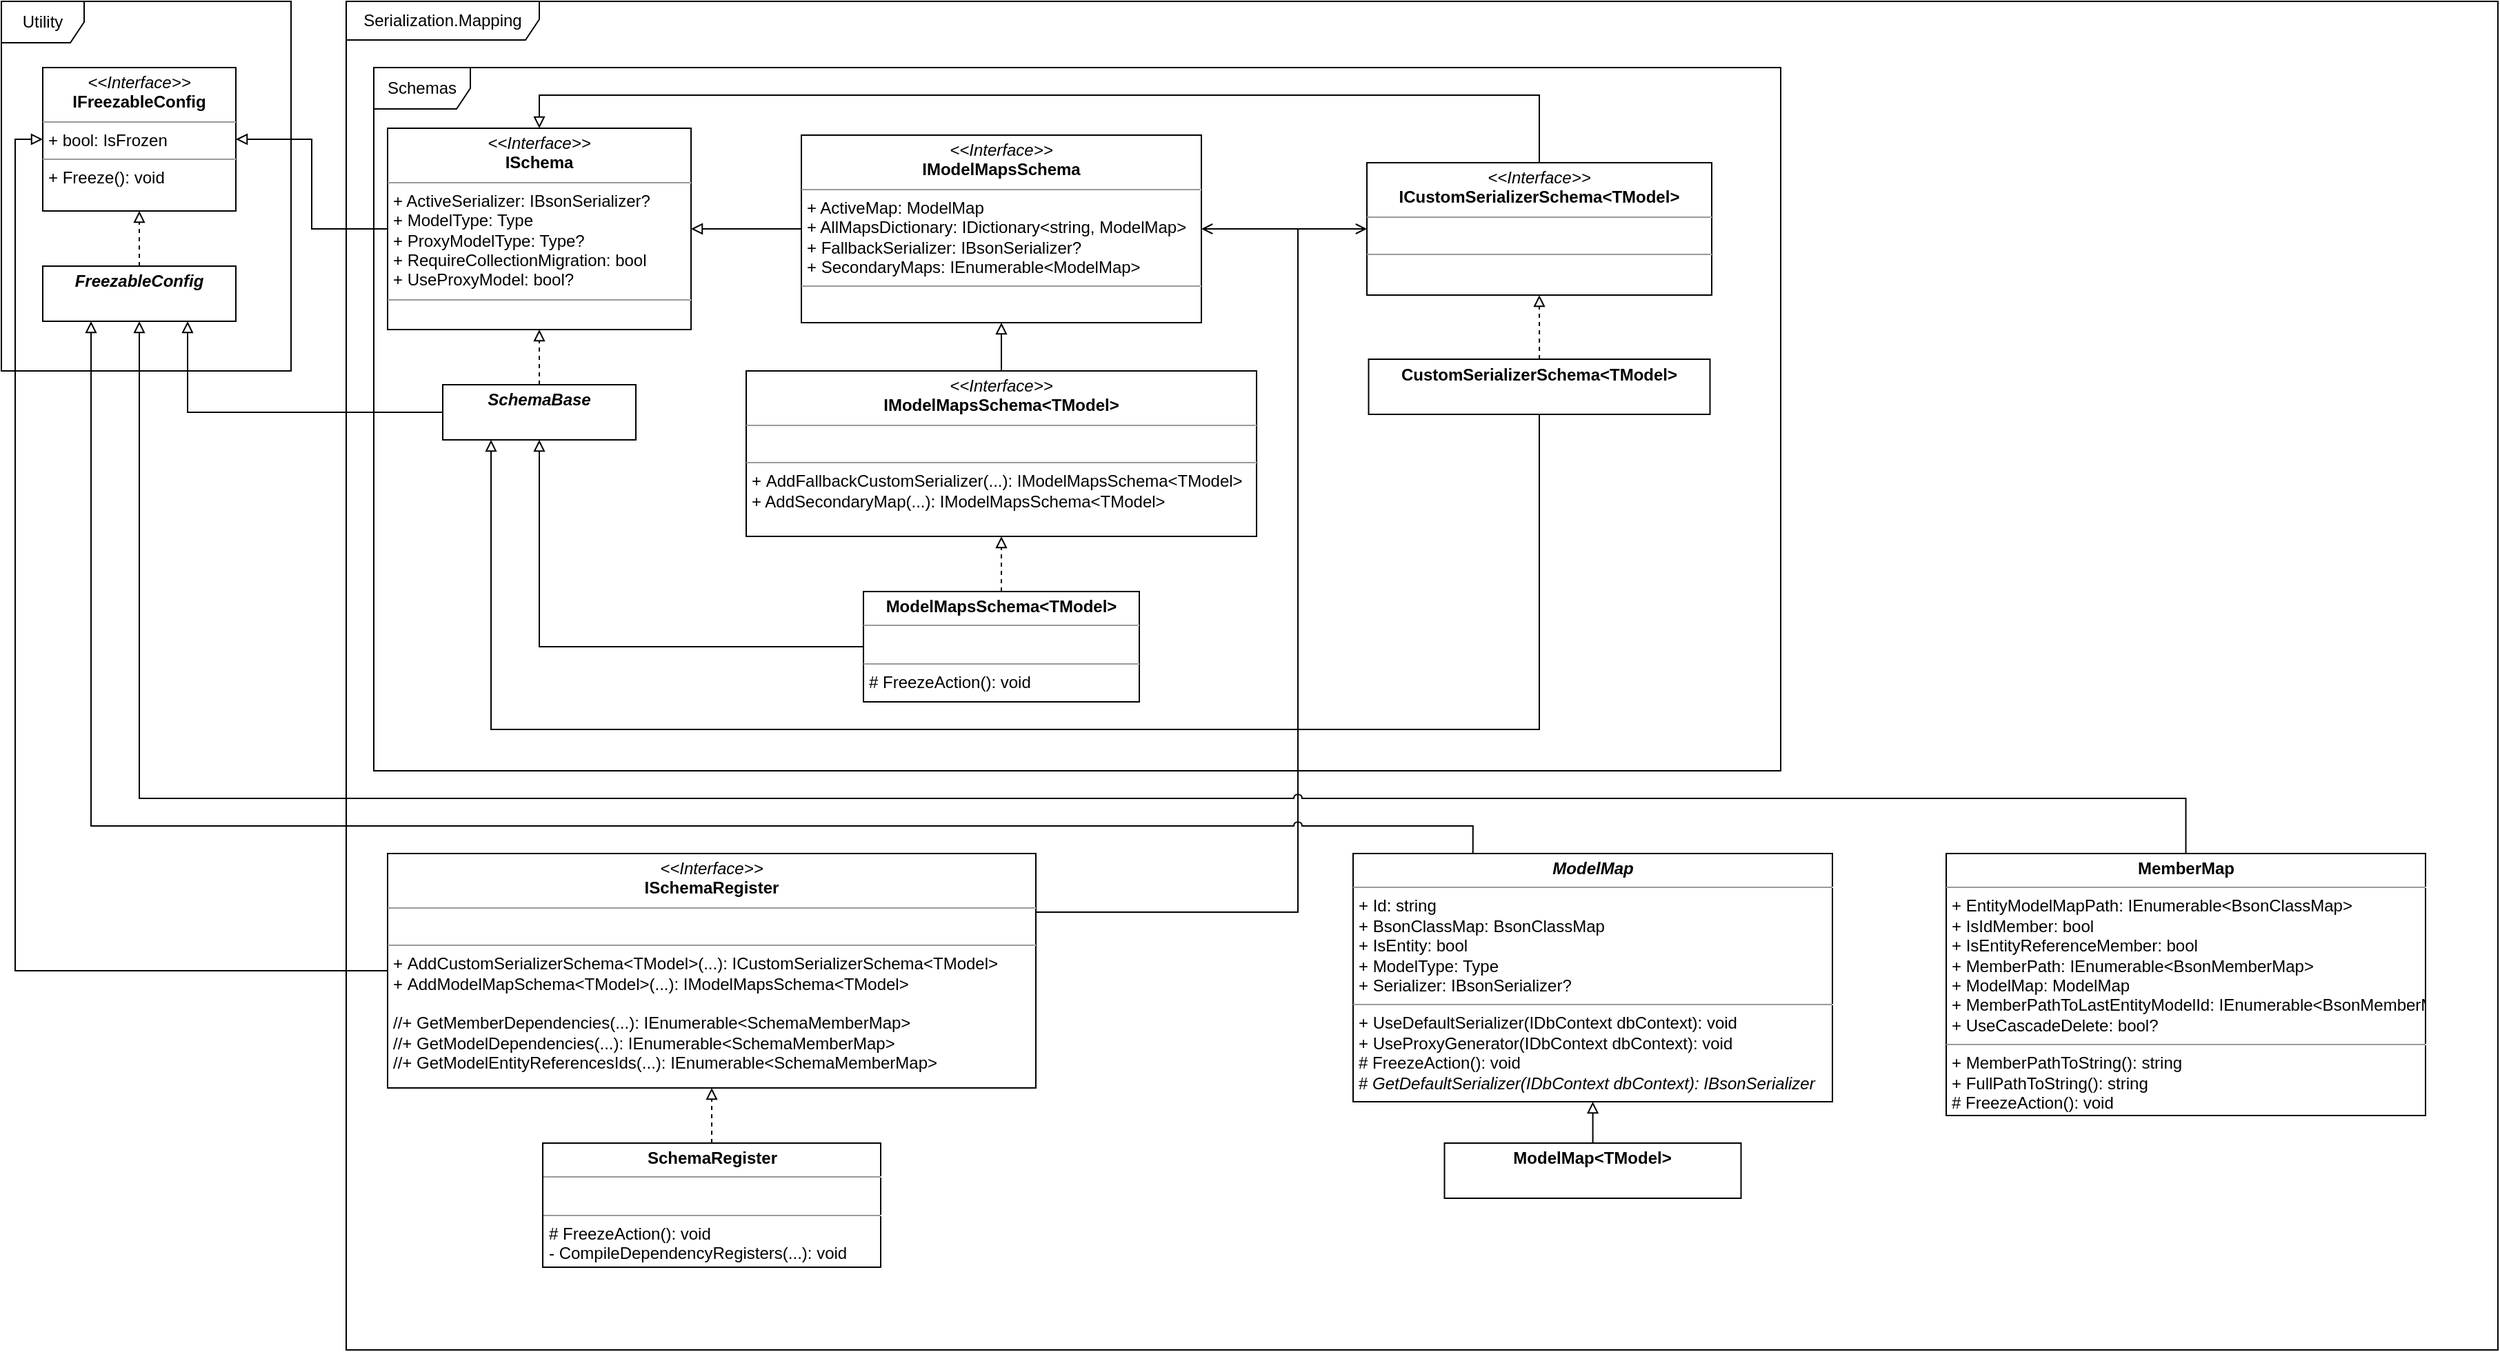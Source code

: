 <mxfile version="13.7.9" type="device"><diagram name="Page-1" id="6133507b-19e7-1e82-6fc7-422aa6c4b21f"><mxGraphModel dx="2565" dy="1485" grid="1" gridSize="10" guides="1" tooltips="1" connect="1" arrows="1" fold="1" page="1" pageScale="1" pageWidth="1100" pageHeight="850" background="#ffffff" math="0" shadow="0"><root><mxCell id="0"/><mxCell id="1" parent="0"/><mxCell id="KA05i59-n3-trmAXAojr-8" value="Utility" style="shape=umlFrame;whiteSpace=wrap;html=1;" vertex="1" parent="1"><mxGeometry x="40" y="62" width="210" height="268" as="geometry"/></mxCell><mxCell id="KA05i59-n3-trmAXAojr-5" value="&lt;p style=&quot;margin: 0px ; margin-top: 4px ; text-align: center&quot;&gt;&lt;i&gt;&amp;lt;&amp;lt;Interface&amp;gt;&amp;gt;&lt;/i&gt;&lt;br&gt;&lt;b&gt;IFreezableConfig&lt;/b&gt;&lt;/p&gt;&lt;hr size=&quot;1&quot;&gt;&lt;p style=&quot;margin: 0px ; margin-left: 4px&quot;&gt;+ bool: IsFrozen&lt;br&gt;&lt;/p&gt;&lt;hr size=&quot;1&quot;&gt;&lt;p style=&quot;margin: 0px ; margin-left: 4px&quot;&gt;+ Freeze(): void&lt;br&gt;&lt;/p&gt;" style="verticalAlign=top;align=left;overflow=fill;fontSize=12;fontFamily=Helvetica;html=1;" vertex="1" parent="1"><mxGeometry x="70" y="110" width="140" height="104" as="geometry"/></mxCell><mxCell id="KA05i59-n3-trmAXAojr-7" style="edgeStyle=orthogonalEdgeStyle;rounded=0;orthogonalLoop=1;jettySize=auto;html=1;endArrow=block;endFill=0;dashed=1;" edge="1" parent="1" source="KA05i59-n3-trmAXAojr-6" target="KA05i59-n3-trmAXAojr-5"><mxGeometry relative="1" as="geometry"/></mxCell><mxCell id="KA05i59-n3-trmAXAojr-6" value="&lt;p style=&quot;text-align: center ; margin: 4px 0px 0px&quot;&gt;&lt;b&gt;&lt;i&gt;FreezableConfig&lt;/i&gt;&lt;/b&gt;&lt;br&gt;&lt;/p&gt;" style="verticalAlign=top;align=left;overflow=fill;fontSize=12;fontFamily=Helvetica;html=1;" vertex="1" parent="1"><mxGeometry x="70" y="254" width="140" height="40" as="geometry"/></mxCell><mxCell id="KA05i59-n3-trmAXAojr-9" value="Serialization.Mapping" style="shape=umlFrame;whiteSpace=wrap;html=1;width=140;height=28;" vertex="1" parent="1"><mxGeometry x="290" y="62" width="1560" height="978" as="geometry"/></mxCell><mxCell id="KA05i59-n3-trmAXAojr-10" value="Schemas" style="shape=umlFrame;whiteSpace=wrap;html=1;width=70;height=30;" vertex="1" parent="1"><mxGeometry x="310" y="110" width="1020" height="510" as="geometry"/></mxCell><mxCell id="KA05i59-n3-trmAXAojr-12" style="edgeStyle=orthogonalEdgeStyle;rounded=0;orthogonalLoop=1;jettySize=auto;html=1;endArrow=block;endFill=0;" edge="1" parent="1" source="KA05i59-n3-trmAXAojr-11" target="KA05i59-n3-trmAXAojr-5"><mxGeometry relative="1" as="geometry"/></mxCell><mxCell id="KA05i59-n3-trmAXAojr-11" value="&lt;p style=&quot;margin: 0px ; margin-top: 4px ; text-align: center&quot;&gt;&lt;i&gt;&amp;lt;&amp;lt;Interface&amp;gt;&amp;gt;&lt;/i&gt;&lt;br&gt;&lt;b&gt;ISchema&lt;/b&gt;&lt;br&gt;&lt;/p&gt;&lt;hr size=&quot;1&quot;&gt;&lt;p style=&quot;margin: 0px ; margin-left: 4px&quot;&gt;&lt;span&gt;+ ActiveSerializer:&amp;nbsp;IBsonSerializer?&lt;/span&gt;&lt;br&gt;&lt;/p&gt;&lt;p style=&quot;margin: 0px ; margin-left: 4px&quot;&gt;+ ModelType: Type&lt;/p&gt;&lt;p style=&quot;margin: 0px ; margin-left: 4px&quot;&gt;+ ProxyModelType: Type?&lt;/p&gt;&lt;p style=&quot;margin: 0px ; margin-left: 4px&quot;&gt;&lt;span&gt;+ RequireCollectionMigration: bool&lt;/span&gt;&lt;/p&gt;&lt;p style=&quot;margin: 0px ; margin-left: 4px&quot;&gt;+ UseProxyModel: bool?&lt;/p&gt;&lt;hr size=&quot;1&quot;&gt;&lt;p style=&quot;margin: 0px ; margin-left: 4px&quot;&gt;&lt;br&gt;&lt;/p&gt;" style="verticalAlign=top;align=left;overflow=fill;fontSize=12;fontFamily=Helvetica;html=1;" vertex="1" parent="1"><mxGeometry x="320" y="154" width="220" height="146" as="geometry"/></mxCell><mxCell id="KA05i59-n3-trmAXAojr-13" style="edgeStyle=orthogonalEdgeStyle;rounded=0;orthogonalLoop=1;jettySize=auto;html=1;endArrow=block;endFill=0;dashed=1;" edge="1" parent="1" source="KA05i59-n3-trmAXAojr-14" target="KA05i59-n3-trmAXAojr-11"><mxGeometry relative="1" as="geometry"><mxPoint x="430" y="300" as="targetPoint"/></mxGeometry></mxCell><mxCell id="KA05i59-n3-trmAXAojr-14" value="&lt;p style=&quot;text-align: center ; margin: 4px 0px 0px&quot;&gt;&lt;b&gt;&lt;i&gt;SchemaBase&lt;/i&gt;&lt;/b&gt;&lt;br&gt;&lt;/p&gt;" style="verticalAlign=top;align=left;overflow=fill;fontSize=12;fontFamily=Helvetica;html=1;" vertex="1" parent="1"><mxGeometry x="360" y="340" width="140" height="40" as="geometry"/></mxCell><mxCell id="KA05i59-n3-trmAXAojr-15" style="edgeStyle=orthogonalEdgeStyle;rounded=0;orthogonalLoop=1;jettySize=auto;html=1;endArrow=block;endFill=0;entryX=0.75;entryY=1;entryDx=0;entryDy=0;" edge="1" parent="1" source="KA05i59-n3-trmAXAojr-14" target="KA05i59-n3-trmAXAojr-6"><mxGeometry relative="1" as="geometry"><mxPoint x="330" y="237" as="sourcePoint"/><mxPoint x="220" y="172" as="targetPoint"/></mxGeometry></mxCell><mxCell id="KA05i59-n3-trmAXAojr-17" style="edgeStyle=orthogonalEdgeStyle;rounded=0;orthogonalLoop=1;jettySize=auto;html=1;endArrow=block;endFill=0;" edge="1" parent="1" source="KA05i59-n3-trmAXAojr-16" target="KA05i59-n3-trmAXAojr-11"><mxGeometry relative="1" as="geometry"/></mxCell><mxCell id="KA05i59-n3-trmAXAojr-16" value="&lt;p style=&quot;margin: 0px ; margin-top: 4px ; text-align: center&quot;&gt;&lt;i&gt;&amp;lt;&amp;lt;Interface&amp;gt;&amp;gt;&lt;/i&gt;&lt;br&gt;&lt;b&gt;IModelMapsSchema&lt;/b&gt;&lt;br&gt;&lt;/p&gt;&lt;hr size=&quot;1&quot;&gt;&lt;p style=&quot;margin: 0px ; margin-left: 4px&quot;&gt;+ ActiveMap: ModelMap&lt;/p&gt;&lt;p style=&quot;margin: 0px ; margin-left: 4px&quot;&gt;+ AllMapsDictionary:&amp;nbsp;IDictionary&amp;lt;string, ModelMap&amp;gt;&lt;br&gt;&lt;/p&gt;&lt;p style=&quot;margin: 0px ; margin-left: 4px&quot;&gt;+ FallbackSerializer:&amp;nbsp;IBsonSerializer?&lt;br&gt;&lt;/p&gt;&lt;p style=&quot;margin: 0px ; margin-left: 4px&quot;&gt;+ SecondaryMaps:&amp;nbsp;IEnumerable&amp;lt;ModelMap&amp;gt;&lt;/p&gt;&lt;hr size=&quot;1&quot;&gt;&lt;p style=&quot;margin: 0px ; margin-left: 4px&quot;&gt;&lt;br&gt;&lt;/p&gt;" style="verticalAlign=top;align=left;overflow=fill;fontSize=12;fontFamily=Helvetica;html=1;" vertex="1" parent="1"><mxGeometry x="620" y="159" width="290" height="136" as="geometry"/></mxCell><mxCell id="KA05i59-n3-trmAXAojr-19" style="edgeStyle=orthogonalEdgeStyle;rounded=0;orthogonalLoop=1;jettySize=auto;html=1;endArrow=block;endFill=0;" edge="1" parent="1" source="KA05i59-n3-trmAXAojr-18" target="KA05i59-n3-trmAXAojr-16"><mxGeometry relative="1" as="geometry"/></mxCell><mxCell id="KA05i59-n3-trmAXAojr-18" value="&lt;p style=&quot;margin: 0px ; margin-top: 4px ; text-align: center&quot;&gt;&lt;i&gt;&amp;lt;&amp;lt;Interface&amp;gt;&amp;gt;&lt;/i&gt;&lt;br&gt;&lt;b&gt;IModelMapsSchema&amp;lt;TModel&amp;gt;&lt;/b&gt;&lt;br&gt;&lt;/p&gt;&lt;hr size=&quot;1&quot;&gt;&lt;p style=&quot;margin: 0px ; margin-left: 4px&quot;&gt;&lt;br&gt;&lt;/p&gt;&lt;hr size=&quot;1&quot;&gt;&lt;p style=&quot;margin: 0px ; margin-left: 4px&quot;&gt;+&amp;nbsp;&lt;span&gt;AddFallbackCustomSerializer(&lt;/span&gt;&lt;span&gt;...): IModelMapsSchema&amp;lt;TModel&amp;gt;&lt;/span&gt;&lt;/p&gt;&lt;p style=&quot;margin: 0px ; margin-left: 4px&quot;&gt;&lt;span&gt;+ AddSecondaryMap(...): IModelMapsSchema&amp;lt;TModel&amp;gt;&lt;/span&gt;&lt;/p&gt;" style="verticalAlign=top;align=left;overflow=fill;fontSize=12;fontFamily=Helvetica;html=1;" vertex="1" parent="1"><mxGeometry x="580" y="330" width="370" height="120" as="geometry"/></mxCell><mxCell id="KA05i59-n3-trmAXAojr-22" style="edgeStyle=orthogonalEdgeStyle;rounded=0;orthogonalLoop=1;jettySize=auto;html=1;endArrow=block;endFill=0;" edge="1" parent="1" source="KA05i59-n3-trmAXAojr-37" target="KA05i59-n3-trmAXAojr-14"><mxGeometry relative="1" as="geometry"><mxPoint x="657.5" y="510" as="sourcePoint"/></mxGeometry></mxCell><mxCell id="KA05i59-n3-trmAXAojr-21" style="edgeStyle=orthogonalEdgeStyle;rounded=0;orthogonalLoop=1;jettySize=auto;html=1;endArrow=block;endFill=0;dashed=1;" edge="1" parent="1" source="KA05i59-n3-trmAXAojr-37" target="KA05i59-n3-trmAXAojr-18"><mxGeometry relative="1" as="geometry"><mxPoint x="440" y="310" as="targetPoint"/><mxPoint x="765" y="490" as="sourcePoint"/></mxGeometry></mxCell><mxCell id="KA05i59-n3-trmAXAojr-24" style="edgeStyle=orthogonalEdgeStyle;rounded=0;orthogonalLoop=1;jettySize=auto;html=1;entryX=0.5;entryY=0;entryDx=0;entryDy=0;endArrow=block;endFill=0;exitX=0.5;exitY=0;exitDx=0;exitDy=0;" edge="1" parent="1" source="KA05i59-n3-trmAXAojr-23" target="KA05i59-n3-trmAXAojr-11"><mxGeometry relative="1" as="geometry"><Array as="points"><mxPoint x="1155" y="130"/><mxPoint x="430" y="130"/></Array></mxGeometry></mxCell><mxCell id="KA05i59-n3-trmAXAojr-23" value="&lt;p style=&quot;margin: 0px ; margin-top: 4px ; text-align: center&quot;&gt;&lt;i&gt;&amp;lt;&amp;lt;Interface&amp;gt;&amp;gt;&lt;/i&gt;&lt;br&gt;&lt;b&gt;ICustomSerializerSchema&amp;lt;TModel&amp;gt;&lt;/b&gt;&lt;br&gt;&lt;/p&gt;&lt;hr size=&quot;1&quot;&gt;&lt;p style=&quot;margin: 0px ; margin-left: 4px&quot;&gt;&lt;br&gt;&lt;/p&gt;&lt;hr size=&quot;1&quot;&gt;&lt;p style=&quot;margin: 0px ; margin-left: 4px&quot;&gt;&lt;br&gt;&lt;/p&gt;" style="verticalAlign=top;align=left;overflow=fill;fontSize=12;fontFamily=Helvetica;html=1;" vertex="1" parent="1"><mxGeometry x="1030" y="179" width="250" height="96" as="geometry"/></mxCell><mxCell id="KA05i59-n3-trmAXAojr-26" style="edgeStyle=orthogonalEdgeStyle;rounded=0;orthogonalLoop=1;jettySize=auto;html=1;endArrow=block;endFill=0;dashed=1;" edge="1" parent="1" source="KA05i59-n3-trmAXAojr-25" target="KA05i59-n3-trmAXAojr-23"><mxGeometry relative="1" as="geometry"/></mxCell><mxCell id="KA05i59-n3-trmAXAojr-27" style="edgeStyle=orthogonalEdgeStyle;rounded=0;orthogonalLoop=1;jettySize=auto;html=1;exitX=0.5;exitY=1;exitDx=0;exitDy=0;entryX=0.25;entryY=1;entryDx=0;entryDy=0;endArrow=block;endFill=0;" edge="1" parent="1" source="KA05i59-n3-trmAXAojr-25" target="KA05i59-n3-trmAXAojr-14"><mxGeometry relative="1" as="geometry"><Array as="points"><mxPoint x="1155" y="590"/><mxPoint x="395" y="590"/></Array></mxGeometry></mxCell><mxCell id="KA05i59-n3-trmAXAojr-25" value="&lt;p style=&quot;text-align: center ; margin: 4px 0px 0px&quot;&gt;&lt;b&gt;CustomSerializerSchema&amp;lt;TModel&amp;gt;&lt;/b&gt;&lt;br&gt;&lt;/p&gt;" style="verticalAlign=top;align=left;overflow=fill;fontSize=12;fontFamily=Helvetica;html=1;" vertex="1" parent="1"><mxGeometry x="1031.25" y="321.5" width="247.5" height="40" as="geometry"/></mxCell><mxCell id="KA05i59-n3-trmAXAojr-29" style="edgeStyle=orthogonalEdgeStyle;rounded=0;orthogonalLoop=1;jettySize=auto;html=1;entryX=0;entryY=0.5;entryDx=0;entryDy=0;endArrow=block;endFill=0;" edge="1" parent="1" source="KA05i59-n3-trmAXAojr-28" target="KA05i59-n3-trmAXAojr-5"><mxGeometry relative="1" as="geometry"/></mxCell><mxCell id="KA05i59-n3-trmAXAojr-30" style="edgeStyle=orthogonalEdgeStyle;rounded=0;orthogonalLoop=1;jettySize=auto;html=1;exitX=1;exitY=0.25;exitDx=0;exitDy=0;entryX=0;entryY=0.5;entryDx=0;entryDy=0;endArrow=open;endFill=0;" edge="1" parent="1" source="KA05i59-n3-trmAXAojr-28" target="KA05i59-n3-trmAXAojr-23"><mxGeometry relative="1" as="geometry"><Array as="points"><mxPoint x="980" y="723"/><mxPoint x="980" y="227"/></Array></mxGeometry></mxCell><mxCell id="KA05i59-n3-trmAXAojr-32" style="edgeStyle=orthogonalEdgeStyle;rounded=0;orthogonalLoop=1;jettySize=auto;html=1;exitX=1;exitY=0.25;exitDx=0;exitDy=0;entryX=1;entryY=0.5;entryDx=0;entryDy=0;endArrow=open;endFill=0;" edge="1" parent="1" source="KA05i59-n3-trmAXAojr-28" target="KA05i59-n3-trmAXAojr-16"><mxGeometry relative="1" as="geometry"><Array as="points"><mxPoint x="980" y="723"/><mxPoint x="980" y="227"/></Array></mxGeometry></mxCell><mxCell id="KA05i59-n3-trmAXAojr-28" value="&lt;p style=&quot;margin: 0px ; margin-top: 4px ; text-align: center&quot;&gt;&lt;i&gt;&amp;lt;&amp;lt;Interface&amp;gt;&amp;gt;&lt;/i&gt;&lt;br&gt;&lt;b&gt;ISchemaRegister&lt;/b&gt;&lt;br&gt;&lt;/p&gt;&lt;hr size=&quot;1&quot;&gt;&lt;p style=&quot;margin: 0px ; margin-left: 4px&quot;&gt;&lt;br&gt;&lt;/p&gt;&lt;hr size=&quot;1&quot;&gt;&lt;p style=&quot;margin: 0px ; margin-left: 4px&quot;&gt;+&amp;nbsp;AddCustomSerializerSchema&amp;lt;TModel&amp;gt;(...):&amp;nbsp;ICustomSerializerSchema&amp;lt;TModel&amp;gt;&lt;/p&gt;&lt;p style=&quot;margin: 0px ; margin-left: 4px&quot;&gt;+&amp;nbsp;AddModelMapSchema&amp;lt;TModel&amp;gt;(...):&amp;nbsp;IModelMapsSchema&amp;lt;TModel&amp;gt;&lt;/p&gt;&lt;p style=&quot;margin: 0px ; margin-left: 4px&quot;&gt;&lt;br&gt;&lt;/p&gt;&lt;p style=&quot;margin: 0px ; margin-left: 4px&quot;&gt;//+&amp;nbsp;GetMemberDependencies(...):&amp;nbsp;IEnumerable&amp;lt;SchemaMemberMap&amp;gt;&lt;/p&gt;&lt;p style=&quot;margin: 0px ; margin-left: 4px&quot;&gt;//+&amp;nbsp;GetModelDependencies(...):&amp;nbsp;IEnumerable&amp;lt;SchemaMemberMap&amp;gt;&lt;/p&gt;&lt;p style=&quot;margin: 0px ; margin-left: 4px&quot;&gt;//+&amp;nbsp;GetModelEntityReferencesIds(...):&amp;nbsp;IEnumerable&amp;lt;SchemaMemberMap&amp;gt;&lt;/p&gt;" style="verticalAlign=top;align=left;overflow=fill;fontSize=12;fontFamily=Helvetica;html=1;" vertex="1" parent="1"><mxGeometry x="320" y="680" width="470" height="170" as="geometry"/></mxCell><mxCell id="KA05i59-n3-trmAXAojr-38" style="edgeStyle=orthogonalEdgeStyle;rounded=0;orthogonalLoop=1;jettySize=auto;html=1;exitX=0.25;exitY=0;exitDx=0;exitDy=0;entryX=0.25;entryY=1;entryDx=0;entryDy=0;endArrow=block;endFill=0;jumpStyle=arc;" edge="1" parent="1" source="KA05i59-n3-trmAXAojr-33" target="KA05i59-n3-trmAXAojr-6"><mxGeometry relative="1" as="geometry"><Array as="points"><mxPoint x="1107" y="660"/><mxPoint x="105" y="660"/></Array></mxGeometry></mxCell><mxCell id="KA05i59-n3-trmAXAojr-33" value="&lt;p style=&quot;margin: 0px ; margin-top: 4px ; text-align: center&quot;&gt;&lt;b&gt;&lt;i&gt;ModelMap&lt;/i&gt;&lt;/b&gt;&lt;br&gt;&lt;/p&gt;&lt;hr size=&quot;1&quot;&gt;&lt;p style=&quot;margin: 0px ; margin-left: 4px&quot;&gt;+ Id: string&lt;/p&gt;&lt;p style=&quot;margin: 0px ; margin-left: 4px&quot;&gt;+&amp;nbsp;BsonClassMap:&amp;nbsp;BsonClassMap&lt;/p&gt;&lt;p style=&quot;margin: 0px ; margin-left: 4px&quot;&gt;+&amp;nbsp;IsEntity: bool&lt;/p&gt;&lt;p style=&quot;margin: 0px ; margin-left: 4px&quot;&gt;+ ModelType: Type&lt;/p&gt;&lt;p style=&quot;margin: 0px ; margin-left: 4px&quot;&gt;+ Serializer: IBsonSerializer?&lt;/p&gt;&lt;hr size=&quot;1&quot;&gt;&lt;p style=&quot;margin: 0px ; margin-left: 4px&quot;&gt;+ UseDefaultSerializer(IDbContext dbContext): void&lt;/p&gt;&lt;p style=&quot;margin: 0px ; margin-left: 4px&quot;&gt;+&amp;nbsp;UseProxyGenerator(IDbContext dbContext): void&lt;/p&gt;&lt;p style=&quot;margin: 0px ; margin-left: 4px&quot;&gt;# FreezeAction(): void&lt;br&gt;&lt;/p&gt;&lt;p style=&quot;margin: 0px ; margin-left: 4px&quot;&gt;#&amp;nbsp;&lt;i&gt;GetDefaultSerializer(IDbContext dbContext): IBsonSerializer&lt;/i&gt;&lt;/p&gt;" style="verticalAlign=top;align=left;overflow=fill;fontSize=12;fontFamily=Helvetica;html=1;" vertex="1" parent="1"><mxGeometry x="1020" y="680" width="347.5" height="180" as="geometry"/></mxCell><mxCell id="KA05i59-n3-trmAXAojr-35" style="edgeStyle=orthogonalEdgeStyle;rounded=0;orthogonalLoop=1;jettySize=auto;html=1;endArrow=block;endFill=0;" edge="1" parent="1" source="KA05i59-n3-trmAXAojr-34" target="KA05i59-n3-trmAXAojr-33"><mxGeometry relative="1" as="geometry"/></mxCell><mxCell id="KA05i59-n3-trmAXAojr-34" value="&lt;p style=&quot;text-align: center ; margin: 4px 0px 0px&quot;&gt;&lt;b&gt;ModelMap&amp;lt;TModel&amp;gt;&lt;/b&gt;&lt;br&gt;&lt;/p&gt;" style="verticalAlign=top;align=left;overflow=fill;fontSize=12;fontFamily=Helvetica;html=1;" vertex="1" parent="1"><mxGeometry x="1086.25" y="890" width="215" height="40" as="geometry"/></mxCell><mxCell id="KA05i59-n3-trmAXAojr-37" value="&lt;p style=&quot;margin: 0px ; margin-top: 4px ; text-align: center&quot;&gt;&lt;b&gt;ModelMapsSchema&amp;lt;TModel&amp;gt;&lt;/b&gt;&lt;br&gt;&lt;/p&gt;&lt;hr size=&quot;1&quot;&gt;&lt;p style=&quot;margin: 0px ; margin-left: 4px&quot;&gt;&lt;br&gt;&lt;/p&gt;&lt;hr size=&quot;1&quot;&gt;&lt;p style=&quot;margin: 0px ; margin-left: 4px&quot;&gt;# FreezeAction(): void&lt;/p&gt;" style="verticalAlign=top;align=left;overflow=fill;fontSize=12;fontFamily=Helvetica;html=1;" vertex="1" parent="1"><mxGeometry x="665" y="490" width="200" height="80" as="geometry"/></mxCell><mxCell id="KA05i59-n3-trmAXAojr-42" style="edgeStyle=orthogonalEdgeStyle;rounded=0;jumpStyle=arc;orthogonalLoop=1;jettySize=auto;html=1;entryX=0.5;entryY=1;entryDx=0;entryDy=0;endArrow=block;endFill=0;" edge="1" parent="1" source="KA05i59-n3-trmAXAojr-39" target="KA05i59-n3-trmAXAojr-6"><mxGeometry relative="1" as="geometry"><Array as="points"><mxPoint x="1624" y="640"/><mxPoint x="140" y="640"/></Array></mxGeometry></mxCell><mxCell id="KA05i59-n3-trmAXAojr-39" value="&lt;p style=&quot;margin: 0px ; margin-top: 4px ; text-align: center&quot;&gt;&lt;b&gt;MemberMap&lt;/b&gt;&lt;br&gt;&lt;/p&gt;&lt;hr size=&quot;1&quot;&gt;&lt;p style=&quot;margin: 0px ; margin-left: 4px&quot;&gt;+ EntityModelMapPath:&amp;nbsp;IEnumerable&amp;lt;BsonClassMap&amp;gt;&lt;br&gt;&lt;/p&gt;&lt;p style=&quot;margin: 0px ; margin-left: 4px&quot;&gt;+&amp;nbsp;IsIdMember: bool&lt;/p&gt;&lt;p style=&quot;margin: 0px ; margin-left: 4px&quot;&gt;+&amp;nbsp;IsEntityReferenceMember: bool&lt;/p&gt;&lt;p style=&quot;margin: 0px ; margin-left: 4px&quot;&gt;+&amp;nbsp;MemberPath:&amp;nbsp;IEnumerable&amp;lt;BsonMemberMap&amp;gt;&lt;/p&gt;&lt;p style=&quot;margin: 0px ; margin-left: 4px&quot;&gt;+&amp;nbsp;ModelMap:&amp;nbsp;ModelMap&lt;/p&gt;&lt;p style=&quot;margin: 0px ; margin-left: 4px&quot;&gt;+&amp;nbsp;MemberPathToLastEntityModelId:&amp;nbsp;IEnumerable&amp;lt;BsonMemberMap&amp;gt;&lt;/p&gt;&lt;p style=&quot;margin: 0px ; margin-left: 4px&quot;&gt;+&amp;nbsp;UseCascadeDelete: bool?&lt;/p&gt;&lt;hr size=&quot;1&quot;&gt;&lt;p style=&quot;margin: 0px ; margin-left: 4px&quot;&gt;+ MemberPathToString(): string&lt;br&gt;&lt;/p&gt;&lt;p style=&quot;margin: 0px ; margin-left: 4px&quot;&gt;+&amp;nbsp;FullPathToString(): string&lt;/p&gt;&lt;p style=&quot;margin: 0px ; margin-left: 4px&quot;&gt;#&amp;nbsp;FreezeAction(): void&lt;/p&gt;" style="verticalAlign=top;align=left;overflow=fill;fontSize=12;fontFamily=Helvetica;html=1;" vertex="1" parent="1"><mxGeometry x="1450" y="680" width="347.5" height="190" as="geometry"/></mxCell><mxCell id="KA05i59-n3-trmAXAojr-41" style="edgeStyle=orthogonalEdgeStyle;rounded=0;jumpStyle=arc;orthogonalLoop=1;jettySize=auto;html=1;endArrow=block;endFill=0;dashed=1;" edge="1" parent="1" source="KA05i59-n3-trmAXAojr-40" target="KA05i59-n3-trmAXAojr-28"><mxGeometry relative="1" as="geometry"/></mxCell><mxCell id="KA05i59-n3-trmAXAojr-40" value="&lt;p style=&quot;margin: 0px ; margin-top: 4px ; text-align: center&quot;&gt;&lt;b&gt;SchemaRegister&lt;/b&gt;&lt;br&gt;&lt;/p&gt;&lt;hr size=&quot;1&quot;&gt;&lt;p style=&quot;margin: 0px ; margin-left: 4px&quot;&gt;&lt;br&gt;&lt;/p&gt;&lt;hr size=&quot;1&quot;&gt;&lt;p style=&quot;margin: 0px ; margin-left: 4px&quot;&gt;# FreezeAction(): void&lt;/p&gt;&lt;p style=&quot;margin: 0px ; margin-left: 4px&quot;&gt;-&amp;nbsp;CompileDependencyRegisters(...): void&lt;/p&gt;" style="verticalAlign=top;align=left;overflow=fill;fontSize=12;fontFamily=Helvetica;html=1;" vertex="1" parent="1"><mxGeometry x="432.5" y="890" width="245" height="90" as="geometry"/></mxCell></root></mxGraphModel></diagram></mxfile>